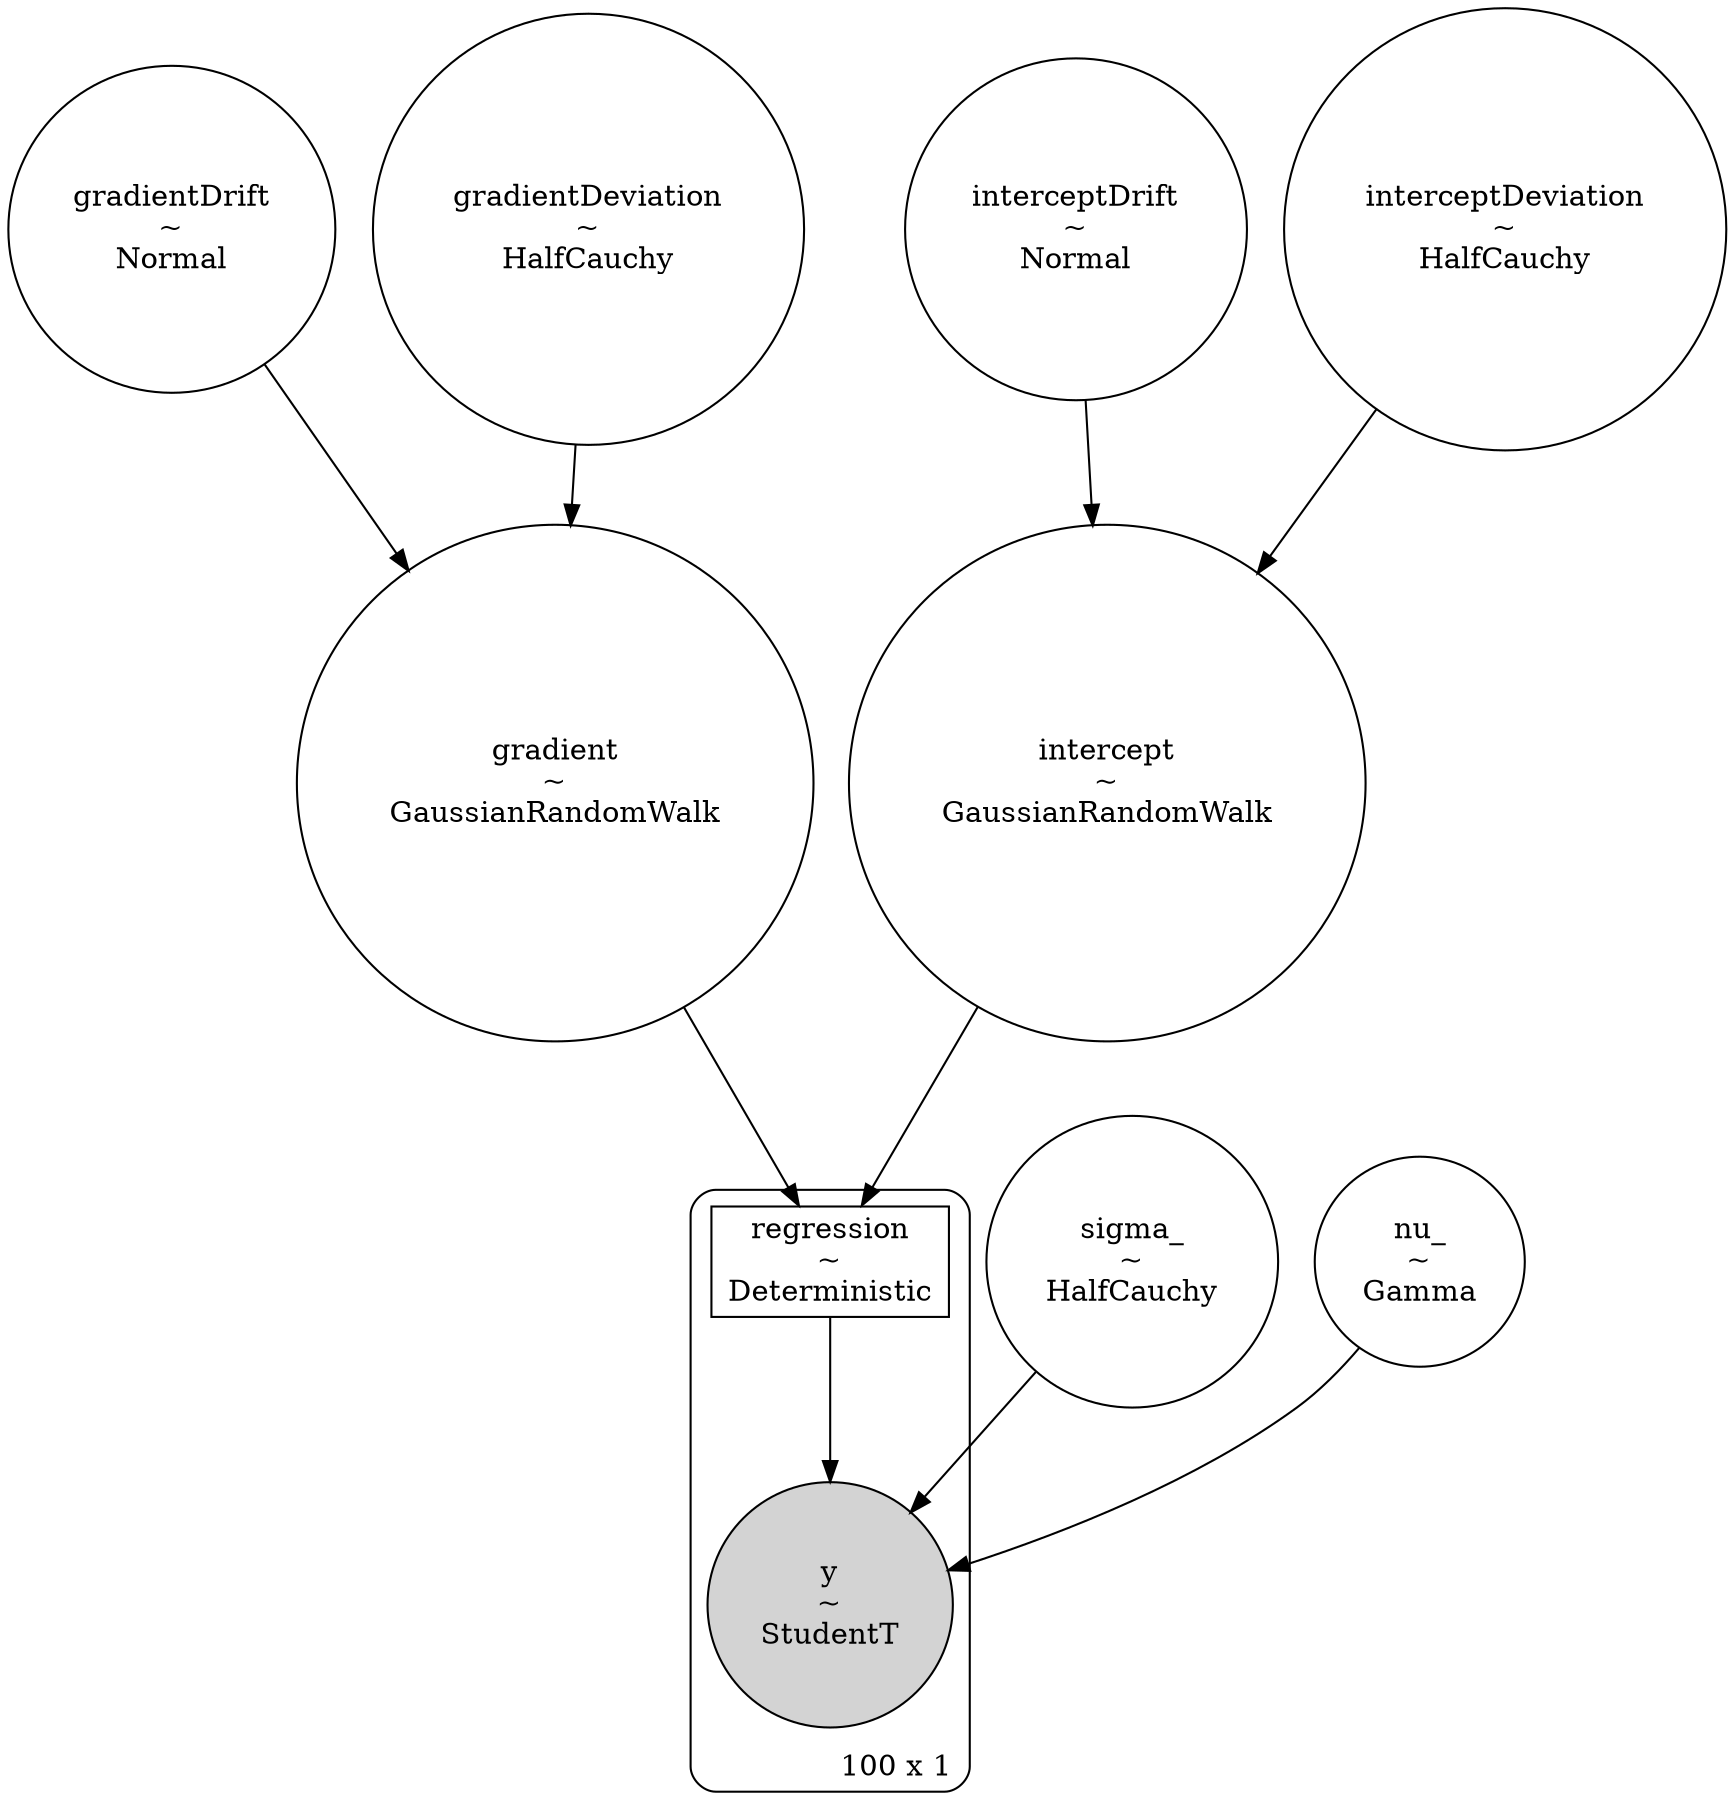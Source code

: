 digraph {
	node [shape=circle]
	gradientDrift [label="gradientDrift
~
Normal"]
	intercept [label="intercept
~
GaussianRandomWalk"]
	sigma_ [label="sigma_
~
HalfCauchy"]
	interceptDrift [label="interceptDrift
~
Normal"]
	gradient [label="gradient
~
GaussianRandomWalk"]
	gradientDeviation [label="gradientDeviation
~
HalfCauchy"]
	nu_ [label="nu_
~
Gamma"]
	interceptDeviation [label="interceptDeviation
~
HalfCauchy"]
	subgraph "cluster100 x 1" {
		y [label="y
~
StudentT" style=filled]
		regression [label="regression
~
Deterministic" shape=box]
		label="100 x 1" labeljust=r labelloc=b style=rounded
	}
	gradientDrift -> gradient
	gradientDeviation -> gradient
	interceptDeviation -> intercept
	interceptDrift -> intercept
	gradient -> regression
	intercept -> regression
	regression -> y
	nu_ -> y
	sigma_ -> y
}
